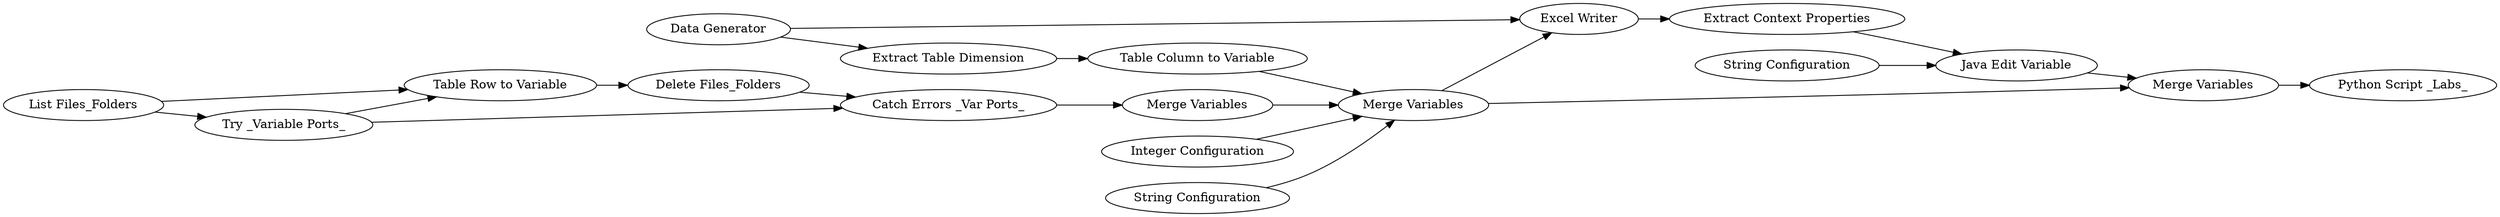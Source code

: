 digraph {
	"-2141380846158841928_36" [label="Excel Writer"]
	"-2141380846158841928_48" [label="Table Column to Variable"]
	"-2141380846158841928_45" [label="Python Script _Labs_"]
	"-2141380846158841928_40" [label="Merge Variables"]
	"-2141380846158841928_37" [label="Table Row to Variable"]
	"-2141380846158841928_42" [label="String Configuration"]
	"-2141380846158841928_3" [label="Data Generator"]
	"-2141380846158841928_47" [label="Integer Configuration"]
	"-2141380846158841928_21" [label="Java Edit Variable"]
	"-2141380846158841928_38" [label="Try _Variable Ports_"]
	"-2141380846158841928_39" [label="Catch Errors _Var Ports_"]
	"-2141380846158841928_35" [label="Delete Files_Folders"]
	"-2141380846158841928_19" [label="Extract Context Properties"]
	"-2141380846158841928_34" [label="List Files_Folders"]
	"-2141380846158841928_49" [label="String Configuration"]
	"-2141380846158841928_46" [label="Extract Table Dimension"]
	"-2141380846158841928_50" [label="Merge Variables"]
	"-2141380846158841928_43" [label="Merge Variables"]
	"-2141380846158841928_42" -> "-2141380846158841928_21"
	"-2141380846158841928_34" -> "-2141380846158841928_37"
	"-2141380846158841928_43" -> "-2141380846158841928_45"
	"-2141380846158841928_48" -> "-2141380846158841928_50"
	"-2141380846158841928_34" -> "-2141380846158841928_38"
	"-2141380846158841928_50" -> "-2141380846158841928_36"
	"-2141380846158841928_37" -> "-2141380846158841928_35"
	"-2141380846158841928_35" -> "-2141380846158841928_39"
	"-2141380846158841928_36" -> "-2141380846158841928_19"
	"-2141380846158841928_46" -> "-2141380846158841928_48"
	"-2141380846158841928_38" -> "-2141380846158841928_39"
	"-2141380846158841928_47" -> "-2141380846158841928_50"
	"-2141380846158841928_40" -> "-2141380846158841928_50"
	"-2141380846158841928_39" -> "-2141380846158841928_40"
	"-2141380846158841928_49" -> "-2141380846158841928_50"
	"-2141380846158841928_3" -> "-2141380846158841928_36"
	"-2141380846158841928_50" -> "-2141380846158841928_43"
	"-2141380846158841928_3" -> "-2141380846158841928_46"
	"-2141380846158841928_21" -> "-2141380846158841928_43"
	"-2141380846158841928_38" -> "-2141380846158841928_37"
	"-2141380846158841928_19" -> "-2141380846158841928_21"
	rankdir=LR
}
